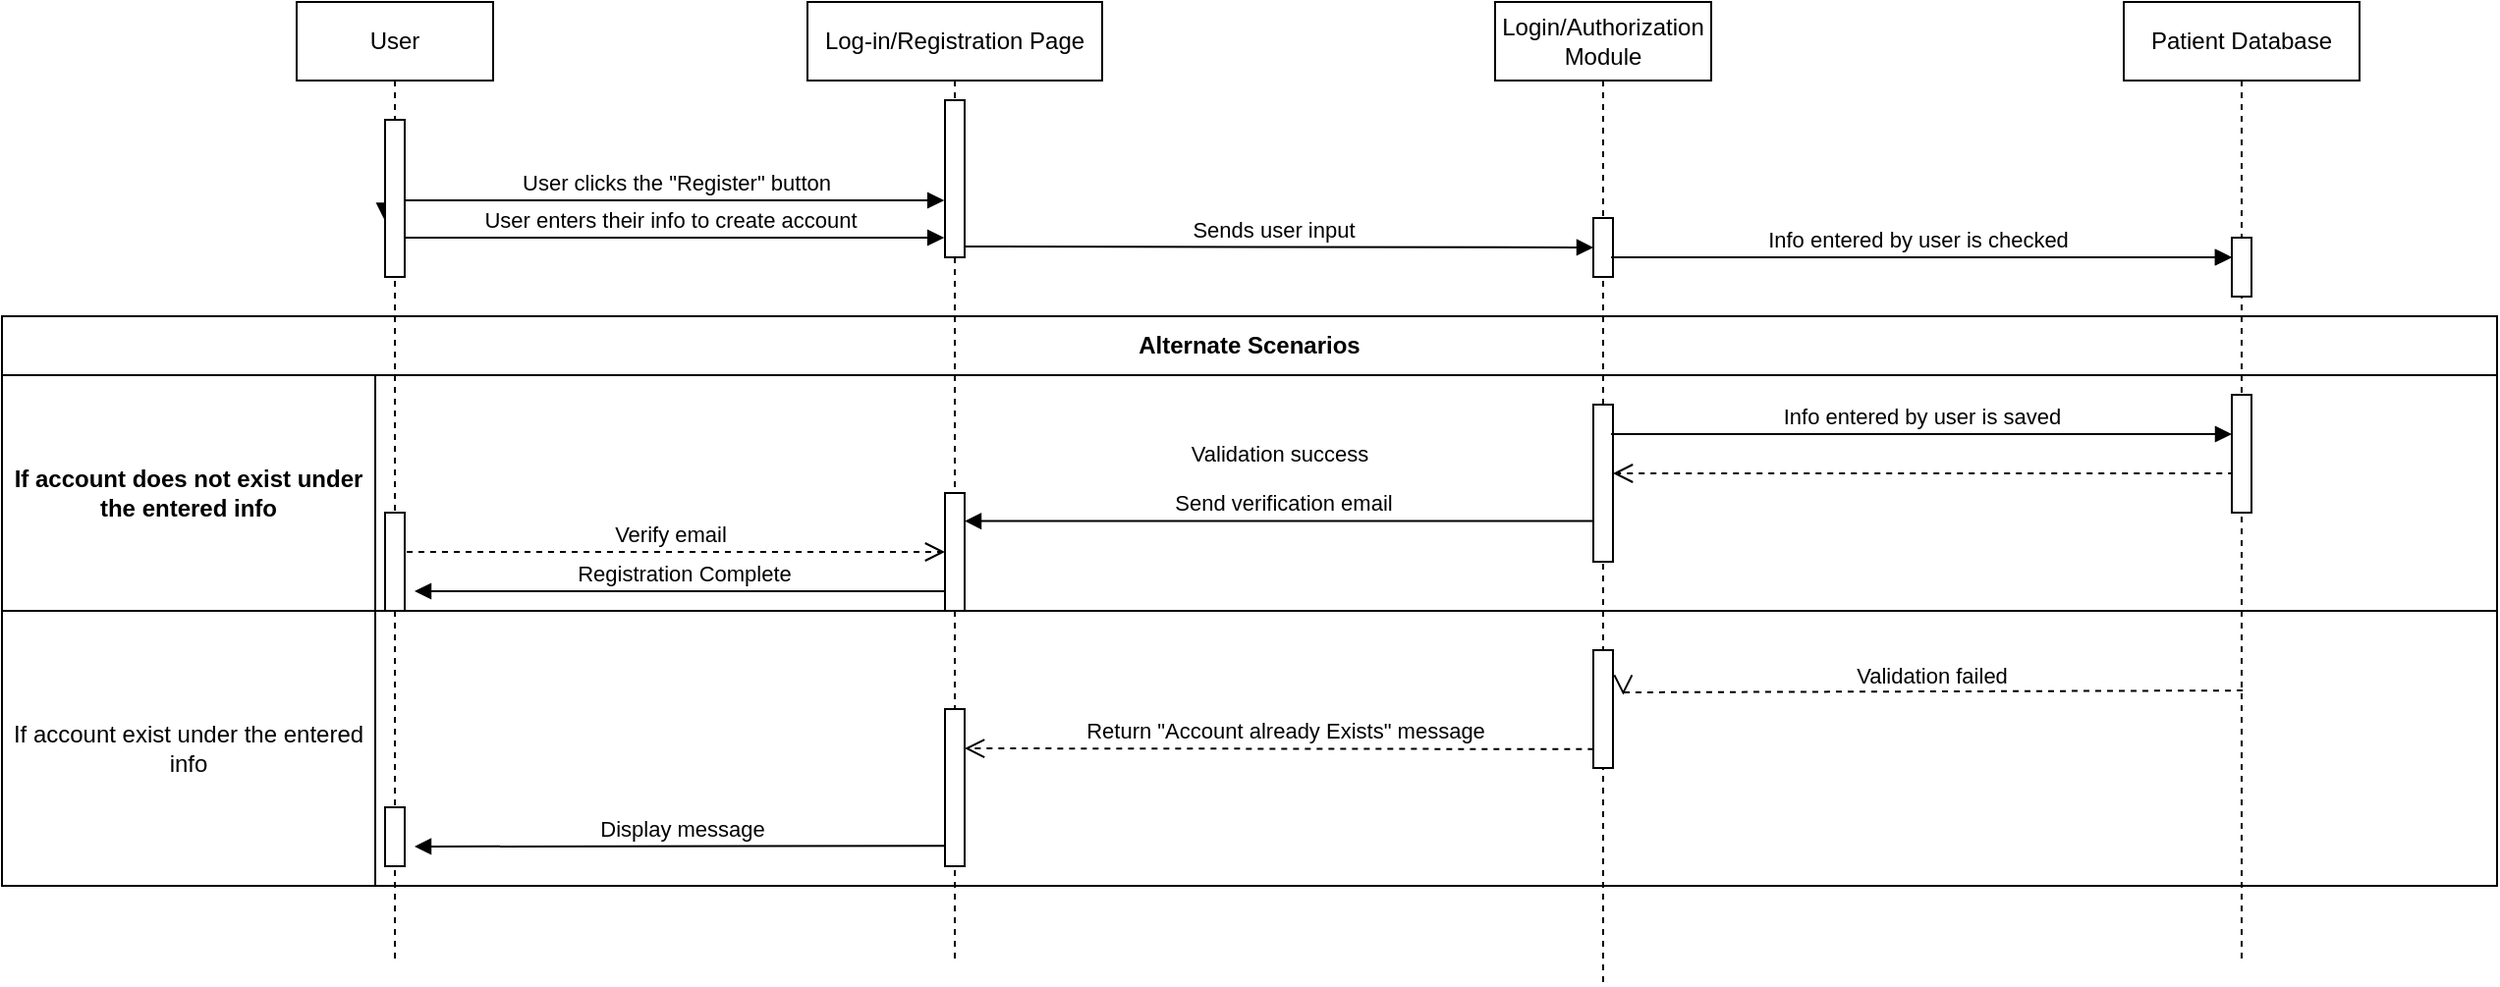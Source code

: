 <mxfile version="22.0.2" type="github">
  <diagram name="Page-1" id="2YBvvXClWsGukQMizWep">
    <mxGraphModel dx="2140" dy="566" grid="1" gridSize="10" guides="1" tooltips="1" connect="1" arrows="1" fold="1" page="1" pageScale="1" pageWidth="850" pageHeight="1100" math="0" shadow="0">
      <root>
        <mxCell id="0" />
        <mxCell id="1" parent="0" />
        <mxCell id="hPwz4SWx86SpTgj-OJKq-4" value="Alternate Scenarios" style="shape=table;startSize=30;container=1;collapsible=1;childLayout=tableLayout;fixedRows=1;rowLines=0;fontStyle=1;align=center;resizeLast=1;html=1;whiteSpace=wrap;" parent="1" vertex="1">
          <mxGeometry x="-250" y="550" width="1270" height="290" as="geometry" />
        </mxCell>
        <mxCell id="hPwz4SWx86SpTgj-OJKq-8" value="" style="shape=tableRow;horizontal=0;startSize=0;swimlaneHead=0;swimlaneBody=0;fillColor=none;collapsible=0;dropTarget=0;points=[[0,0.5],[1,0.5]];portConstraint=eastwest;top=0;left=0;right=0;bottom=1;html=1;" parent="hPwz4SWx86SpTgj-OJKq-4" vertex="1">
          <mxGeometry y="30" width="1270" height="120" as="geometry" />
        </mxCell>
        <mxCell id="hPwz4SWx86SpTgj-OJKq-9" value="If account does not exist under the entered info" style="shape=partialRectangle;connectable=0;fillColor=none;top=0;left=0;bottom=0;right=0;fontStyle=1;overflow=hidden;html=1;whiteSpace=wrap;" parent="hPwz4SWx86SpTgj-OJKq-8" vertex="1">
          <mxGeometry width="190" height="120" as="geometry">
            <mxRectangle width="190" height="120" as="alternateBounds" />
          </mxGeometry>
        </mxCell>
        <mxCell id="hPwz4SWx86SpTgj-OJKq-10" value="" style="shape=partialRectangle;connectable=0;fillColor=none;top=0;left=0;bottom=0;right=0;align=left;spacingLeft=6;fontStyle=5;overflow=hidden;html=1;whiteSpace=wrap;" parent="hPwz4SWx86SpTgj-OJKq-8" vertex="1">
          <mxGeometry x="190" width="1080" height="120" as="geometry">
            <mxRectangle width="1080" height="120" as="alternateBounds" />
          </mxGeometry>
        </mxCell>
        <mxCell id="hPwz4SWx86SpTgj-OJKq-11" value="" style="shape=tableRow;horizontal=0;startSize=0;swimlaneHead=0;swimlaneBody=0;fillColor=none;collapsible=0;dropTarget=0;points=[[0,0.5],[1,0.5]];portConstraint=eastwest;top=0;left=0;right=0;bottom=0;html=1;" parent="hPwz4SWx86SpTgj-OJKq-4" vertex="1">
          <mxGeometry y="150" width="1270" height="140" as="geometry" />
        </mxCell>
        <mxCell id="hPwz4SWx86SpTgj-OJKq-12" value="If account exist under the entered info" style="shape=partialRectangle;connectable=0;fillColor=none;top=0;left=0;bottom=0;right=0;editable=1;overflow=hidden;html=1;whiteSpace=wrap;" parent="hPwz4SWx86SpTgj-OJKq-11" vertex="1">
          <mxGeometry width="190" height="140" as="geometry">
            <mxRectangle width="190" height="140" as="alternateBounds" />
          </mxGeometry>
        </mxCell>
        <mxCell id="hPwz4SWx86SpTgj-OJKq-13" value="" style="shape=partialRectangle;connectable=0;fillColor=none;top=0;left=0;bottom=0;right=0;align=left;spacingLeft=6;overflow=hidden;html=1;whiteSpace=wrap;" parent="hPwz4SWx86SpTgj-OJKq-11" vertex="1">
          <mxGeometry x="190" width="1080" height="140" as="geometry">
            <mxRectangle width="1080" height="140" as="alternateBounds" />
          </mxGeometry>
        </mxCell>
        <mxCell id="aM9ryv3xv72pqoxQDRHE-1" value="User" style="shape=umlLifeline;perimeter=lifelinePerimeter;whiteSpace=wrap;html=1;container=0;dropTarget=0;collapsible=0;recursiveResize=0;outlineConnect=0;portConstraint=eastwest;newEdgeStyle={&quot;edgeStyle&quot;:&quot;elbowEdgeStyle&quot;,&quot;elbow&quot;:&quot;vertical&quot;,&quot;curved&quot;:0,&quot;rounded&quot;:0};" parent="1" vertex="1">
          <mxGeometry x="-100" y="390" width="100" height="490" as="geometry" />
        </mxCell>
        <mxCell id="aM9ryv3xv72pqoxQDRHE-5" value="Patient Database" style="shape=umlLifeline;perimeter=lifelinePerimeter;whiteSpace=wrap;html=1;container=0;dropTarget=0;collapsible=0;recursiveResize=0;outlineConnect=0;portConstraint=eastwest;newEdgeStyle={&quot;edgeStyle&quot;:&quot;elbowEdgeStyle&quot;,&quot;elbow&quot;:&quot;vertical&quot;,&quot;curved&quot;:0,&quot;rounded&quot;:0};" parent="1" vertex="1">
          <mxGeometry x="830" y="390" width="120" height="490" as="geometry" />
        </mxCell>
        <mxCell id="aM9ryv3xv72pqoxQDRHE-7" value="User clicks the &quot;Register&quot; button" style="html=1;verticalAlign=bottom;endArrow=block;edgeStyle=elbowEdgeStyle;elbow=vertical;curved=0;rounded=0;entryX=-0.04;entryY=0.635;entryDx=0;entryDy=0;entryPerimeter=0;" parent="1" target="Wur9L_ayajolzZbg7pai-1" edge="1" source="Wur9L_ayajolzZbg7pai-17">
          <mxGeometry relative="1" as="geometry">
            <mxPoint x="-50" y="490" as="sourcePoint" />
            <Array as="points" />
            <mxPoint x="234.5" y="490" as="targetPoint" />
          </mxGeometry>
        </mxCell>
        <mxCell id="R3fOsro8TMt8DzRH_CVn-1" value="Log-in/Registration Page" style="shape=umlLifeline;perimeter=lifelinePerimeter;whiteSpace=wrap;html=1;container=0;dropTarget=0;collapsible=0;recursiveResize=0;outlineConnect=0;portConstraint=eastwest;newEdgeStyle={&quot;edgeStyle&quot;:&quot;elbowEdgeStyle&quot;,&quot;elbow&quot;:&quot;vertical&quot;,&quot;curved&quot;:0,&quot;rounded&quot;:0};" parent="1" vertex="1">
          <mxGeometry x="160" y="390" width="150" height="490" as="geometry" />
        </mxCell>
        <mxCell id="R3fOsro8TMt8DzRH_CVn-6" value="Login/Authorization Module" style="shape=umlLifeline;perimeter=lifelinePerimeter;whiteSpace=wrap;html=1;container=0;dropTarget=0;collapsible=0;recursiveResize=0;outlineConnect=0;portConstraint=eastwest;newEdgeStyle={&quot;edgeStyle&quot;:&quot;elbowEdgeStyle&quot;,&quot;elbow&quot;:&quot;vertical&quot;,&quot;curved&quot;:0,&quot;rounded&quot;:0};" parent="1" vertex="1">
          <mxGeometry x="510" y="390" width="110" height="500" as="geometry" />
        </mxCell>
        <mxCell id="R3fOsro8TMt8DzRH_CVn-7" value="User enters their info to create account" style="html=1;verticalAlign=bottom;endArrow=block;edgeStyle=elbowEdgeStyle;elbow=vertical;curved=0;rounded=0;entryX=-0.04;entryY=0.865;entryDx=0;entryDy=0;entryPerimeter=0;" parent="1" edge="1" target="Wur9L_ayajolzZbg7pai-1">
          <mxGeometry relative="1" as="geometry">
            <mxPoint x="-50" y="510" as="sourcePoint" />
            <Array as="points">
              <mxPoint x="-44.5" y="510" />
            </Array>
            <mxPoint x="235" y="510.42" as="targetPoint" />
          </mxGeometry>
        </mxCell>
        <mxCell id="jzckfqYeWctJtNmcKv05-1" value="Sends user input" style="html=1;verticalAlign=bottom;endArrow=block;edgeStyle=elbowEdgeStyle;elbow=vertical;curved=0;rounded=0;entryX=0;entryY=0.5;entryDx=0;entryDy=0;" parent="1" target="Wur9L_ayajolzZbg7pai-5" edge="1">
          <mxGeometry relative="1" as="geometry">
            <mxPoint x="234.5" y="514.5" as="sourcePoint" />
            <Array as="points">
              <mxPoint x="400" y="515" />
              <mxPoint x="285.5" y="424.5" />
            </Array>
            <mxPoint x="530" y="515" as="targetPoint" />
          </mxGeometry>
        </mxCell>
        <mxCell id="R3fOsro8TMt8DzRH_CVn-5" value="Registration Complete" style="html=1;verticalAlign=bottom;endArrow=block;edgeStyle=elbowEdgeStyle;elbow=vertical;curved=0;rounded=0;" parent="1" source="R3fOsro8TMt8DzRH_CVn-1" edge="1">
          <mxGeometry relative="1" as="geometry">
            <mxPoint x="170" y="690" as="sourcePoint" />
            <Array as="points">
              <mxPoint x="130.5" y="690" />
              <mxPoint x="250.5" y="680" />
            </Array>
            <mxPoint x="-40" y="690" as="targetPoint" />
          </mxGeometry>
        </mxCell>
        <mxCell id="hPwz4SWx86SpTgj-OJKq-1" value="Send verification email" style="html=1;verticalAlign=bottom;endArrow=block;edgeStyle=elbowEdgeStyle;elbow=vertical;curved=0;rounded=0;entryX=1;entryY=0.25;entryDx=0;entryDy=0;" parent="1" source="R3fOsro8TMt8DzRH_CVn-6" edge="1" target="Wur9L_ayajolzZbg7pai-6">
          <mxGeometry relative="1" as="geometry">
            <mxPoint x="510" y="654.29" as="sourcePoint" />
            <Array as="points">
              <mxPoint x="456" y="654.29" />
              <mxPoint x="576" y="644.29" />
            </Array>
            <mxPoint x="280" y="660" as="targetPoint" />
          </mxGeometry>
        </mxCell>
        <mxCell id="R3fOsro8TMt8DzRH_CVn-8" value="Info entered by user is checked" style="html=1;verticalAlign=bottom;endArrow=block;edgeStyle=elbowEdgeStyle;elbow=vertical;curved=0;rounded=0;" parent="1" edge="1" source="Wur9L_ayajolzZbg7pai-31">
          <mxGeometry relative="1" as="geometry">
            <mxPoint x="569.071" y="520" as="sourcePoint" />
            <Array as="points">
              <mxPoint x="725" y="520" />
            </Array>
            <mxPoint x="885" y="520" as="targetPoint" />
          </mxGeometry>
        </mxCell>
        <mxCell id="R3fOsro8TMt8DzRH_CVn-9" value="Validation success" style="html=1;verticalAlign=bottom;endArrow=open;dashed=1;endSize=8;edgeStyle=elbowEdgeStyle;elbow=vertical;curved=0;rounded=0;" parent="1" edge="1" source="Wur9L_ayajolzZbg7pai-8">
          <mxGeometry x="-0.993" y="-160" relative="1" as="geometry">
            <mxPoint x="560.001" y="629.571" as="targetPoint" />
            <Array as="points" />
            <mxPoint x="892.11" y="630" as="sourcePoint" />
            <mxPoint as="offset" />
          </mxGeometry>
        </mxCell>
        <mxCell id="jzckfqYeWctJtNmcKv05-17" value="Display message" style="html=1;verticalAlign=bottom;endArrow=block;edgeStyle=elbowEdgeStyle;elbow=vertical;curved=0;rounded=0;exitX=0.12;exitY=0.87;exitDx=0;exitDy=0;exitPerimeter=0;" parent="1" edge="1" source="Wur9L_ayajolzZbg7pai-19">
          <mxGeometry relative="1" as="geometry">
            <mxPoint x="215" y="820" as="sourcePoint" />
            <Array as="points">
              <mxPoint x="110.5" y="820" />
              <mxPoint x="230.5" y="810" />
            </Array>
            <mxPoint x="-40" y="820" as="targetPoint" />
          </mxGeometry>
        </mxCell>
        <mxCell id="jzckfqYeWctJtNmcKv05-15" value="Return &quot;Account already Exists&quot; message" style="html=1;verticalAlign=bottom;endArrow=open;dashed=1;endSize=8;edgeStyle=elbowEdgeStyle;elbow=vertical;curved=0;rounded=0;entryX=1;entryY=0.25;entryDx=0;entryDy=0;" parent="1" edge="1" target="Wur9L_ayajolzZbg7pai-19">
          <mxGeometry relative="1" as="geometry">
            <mxPoint x="270" y="770" as="targetPoint" />
            <Array as="points" />
            <mxPoint x="566.18" y="770.43" as="sourcePoint" />
          </mxGeometry>
        </mxCell>
        <mxCell id="jzckfqYeWctJtNmcKv05-16" value="Validation failed" style="html=1;verticalAlign=bottom;endArrow=open;dashed=1;endSize=8;edgeStyle=elbowEdgeStyle;elbow=vertical;curved=0;rounded=0;entryX=1.52;entryY=0.38;entryDx=0;entryDy=0;entryPerimeter=0;" parent="1" target="Wur9L_ayajolzZbg7pai-15" edge="1">
          <mxGeometry relative="1" as="geometry">
            <mxPoint x="580" y="740" as="targetPoint" />
            <Array as="points" />
            <mxPoint x="890.5" y="740.55" as="sourcePoint" />
          </mxGeometry>
        </mxCell>
        <mxCell id="vaZpkd1_GssyxPdpcU1r-1" value="Verify email" style="html=1;verticalAlign=bottom;endArrow=open;dashed=1;endSize=8;edgeStyle=elbowEdgeStyle;elbow=vertical;curved=0;rounded=0;entryX=0;entryY=0.5;entryDx=0;entryDy=0;" parent="1" target="Wur9L_ayajolzZbg7pai-6" edge="1">
          <mxGeometry relative="1" as="geometry">
            <mxPoint x="200" y="670" as="targetPoint" />
            <Array as="points">
              <mxPoint y="670" />
            </Array>
            <mxPoint x="-50" y="670" as="sourcePoint" />
          </mxGeometry>
        </mxCell>
        <mxCell id="Wur9L_ayajolzZbg7pai-1" value="" style="rounded=0;whiteSpace=wrap;html=1;" vertex="1" parent="1">
          <mxGeometry x="230" y="440" width="10" height="80" as="geometry" />
        </mxCell>
        <mxCell id="Wur9L_ayajolzZbg7pai-5" value="" style="rounded=0;whiteSpace=wrap;html=1;" vertex="1" parent="1">
          <mxGeometry x="560" y="500" width="10" height="30" as="geometry" />
        </mxCell>
        <mxCell id="Wur9L_ayajolzZbg7pai-6" value="" style="rounded=0;whiteSpace=wrap;html=1;" vertex="1" parent="1">
          <mxGeometry x="230" y="640" width="10" height="60" as="geometry" />
        </mxCell>
        <mxCell id="Wur9L_ayajolzZbg7pai-9" value="" style="html=1;verticalAlign=bottom;endArrow=open;dashed=1;endSize=8;edgeStyle=elbowEdgeStyle;elbow=vertical;curved=0;rounded=0;" edge="1" parent="1" target="Wur9L_ayajolzZbg7pai-8">
          <mxGeometry relative="1" as="geometry">
            <mxPoint x="560.001" y="629.571" as="targetPoint" />
            <Array as="points" />
            <mxPoint x="892.11" y="630" as="sourcePoint" />
          </mxGeometry>
        </mxCell>
        <mxCell id="Wur9L_ayajolzZbg7pai-8" value="" style="rounded=0;whiteSpace=wrap;html=1;" vertex="1" parent="1">
          <mxGeometry x="560" y="595" width="10" height="80" as="geometry" />
        </mxCell>
        <mxCell id="Wur9L_ayajolzZbg7pai-10" value="" style="rounded=0;whiteSpace=wrap;html=1;" vertex="1" parent="1">
          <mxGeometry x="885" y="590" width="10" height="60" as="geometry" />
        </mxCell>
        <mxCell id="Wur9L_ayajolzZbg7pai-14" value="" style="rounded=0;whiteSpace=wrap;html=1;" vertex="1" parent="1">
          <mxGeometry x="-55" y="650" width="10" height="50" as="geometry" />
        </mxCell>
        <mxCell id="Wur9L_ayajolzZbg7pai-15" value="" style="rounded=0;whiteSpace=wrap;html=1;" vertex="1" parent="1">
          <mxGeometry x="560" y="720" width="10" height="60" as="geometry" />
        </mxCell>
        <mxCell id="Wur9L_ayajolzZbg7pai-18" value="" style="html=1;verticalAlign=bottom;endArrow=block;edgeStyle=elbowEdgeStyle;elbow=vertical;curved=0;rounded=0;entryX=-0.04;entryY=0.635;entryDx=0;entryDy=0;entryPerimeter=0;" edge="1" parent="1" target="Wur9L_ayajolzZbg7pai-17">
          <mxGeometry relative="1" as="geometry">
            <mxPoint x="-50" y="490" as="sourcePoint" />
            <Array as="points" />
            <mxPoint x="230" y="491" as="targetPoint" />
          </mxGeometry>
        </mxCell>
        <mxCell id="Wur9L_ayajolzZbg7pai-17" value="" style="rounded=0;whiteSpace=wrap;html=1;" vertex="1" parent="1">
          <mxGeometry x="-55" y="450" width="10" height="80" as="geometry" />
        </mxCell>
        <mxCell id="Wur9L_ayajolzZbg7pai-19" value="" style="rounded=0;whiteSpace=wrap;html=1;" vertex="1" parent="1">
          <mxGeometry x="230" y="750" width="10" height="80" as="geometry" />
        </mxCell>
        <mxCell id="Wur9L_ayajolzZbg7pai-20" value="" style="rounded=0;whiteSpace=wrap;html=1;" vertex="1" parent="1">
          <mxGeometry x="-55" y="800" width="10" height="30" as="geometry" />
        </mxCell>
        <mxCell id="Wur9L_ayajolzZbg7pai-30" value="Info entered by user is saved" style="html=1;verticalAlign=bottom;endArrow=block;edgeStyle=elbowEdgeStyle;elbow=vertical;curved=0;rounded=0;" edge="1" parent="1">
          <mxGeometry relative="1" as="geometry">
            <mxPoint x="569.071" y="610" as="sourcePoint" />
            <Array as="points">
              <mxPoint x="725" y="610" />
            </Array>
            <mxPoint x="885" y="610" as="targetPoint" />
          </mxGeometry>
        </mxCell>
        <mxCell id="Wur9L_ayajolzZbg7pai-32" value="" style="html=1;verticalAlign=bottom;endArrow=block;edgeStyle=elbowEdgeStyle;elbow=vertical;curved=0;rounded=0;" edge="1" parent="1" target="Wur9L_ayajolzZbg7pai-31">
          <mxGeometry relative="1" as="geometry">
            <mxPoint x="569.071" y="520" as="sourcePoint" />
            <Array as="points" />
            <mxPoint x="885" y="520" as="targetPoint" />
          </mxGeometry>
        </mxCell>
        <mxCell id="Wur9L_ayajolzZbg7pai-31" value="" style="rounded=0;whiteSpace=wrap;html=1;" vertex="1" parent="1">
          <mxGeometry x="885" y="510" width="10" height="30" as="geometry" />
        </mxCell>
      </root>
    </mxGraphModel>
  </diagram>
</mxfile>
